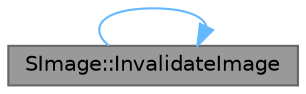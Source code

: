 digraph "SImage::InvalidateImage"
{
 // INTERACTIVE_SVG=YES
 // LATEX_PDF_SIZE
  bgcolor="transparent";
  edge [fontname=Helvetica,fontsize=10,labelfontname=Helvetica,labelfontsize=10];
  node [fontname=Helvetica,fontsize=10,shape=box,height=0.2,width=0.4];
  rankdir="LR";
  Node1 [id="Node000001",label="SImage::InvalidateImage",height=0.2,width=0.4,color="gray40", fillcolor="grey60", style="filled", fontcolor="black",tooltip="Invalidate the Image."];
  Node1 -> Node1 [id="edge1_Node000001_Node000001",color="steelblue1",style="solid",tooltip=" "];
}
